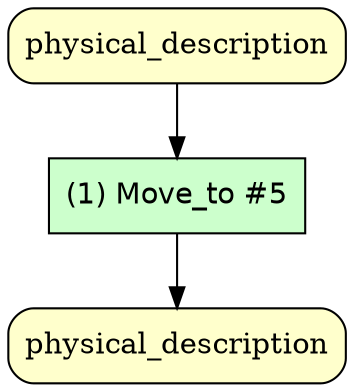 digraph ORMA {
	node [fillcolor="#FFFFCC" shape=box style="rounded,filled"]
	"physical_description.v0" [label=physical_description]
	"physical_description.v1" [label=physical_description]
	node [fillcolor="#CCFFCC" fontname=Helvetica peripheries=1 shape=box style=filled]
	"(1) Move_to #5"
	"physical_description.v0" [label=physical_description fillcolor="#FFFFCC"]
	"physical_description.v1" [label=physical_description fillcolor="#FFFFCC"]
	"physical_description.v0" -> "(1) Move_to #5"
	"(1) Move_to #5" -> "physical_description.v1"
}
